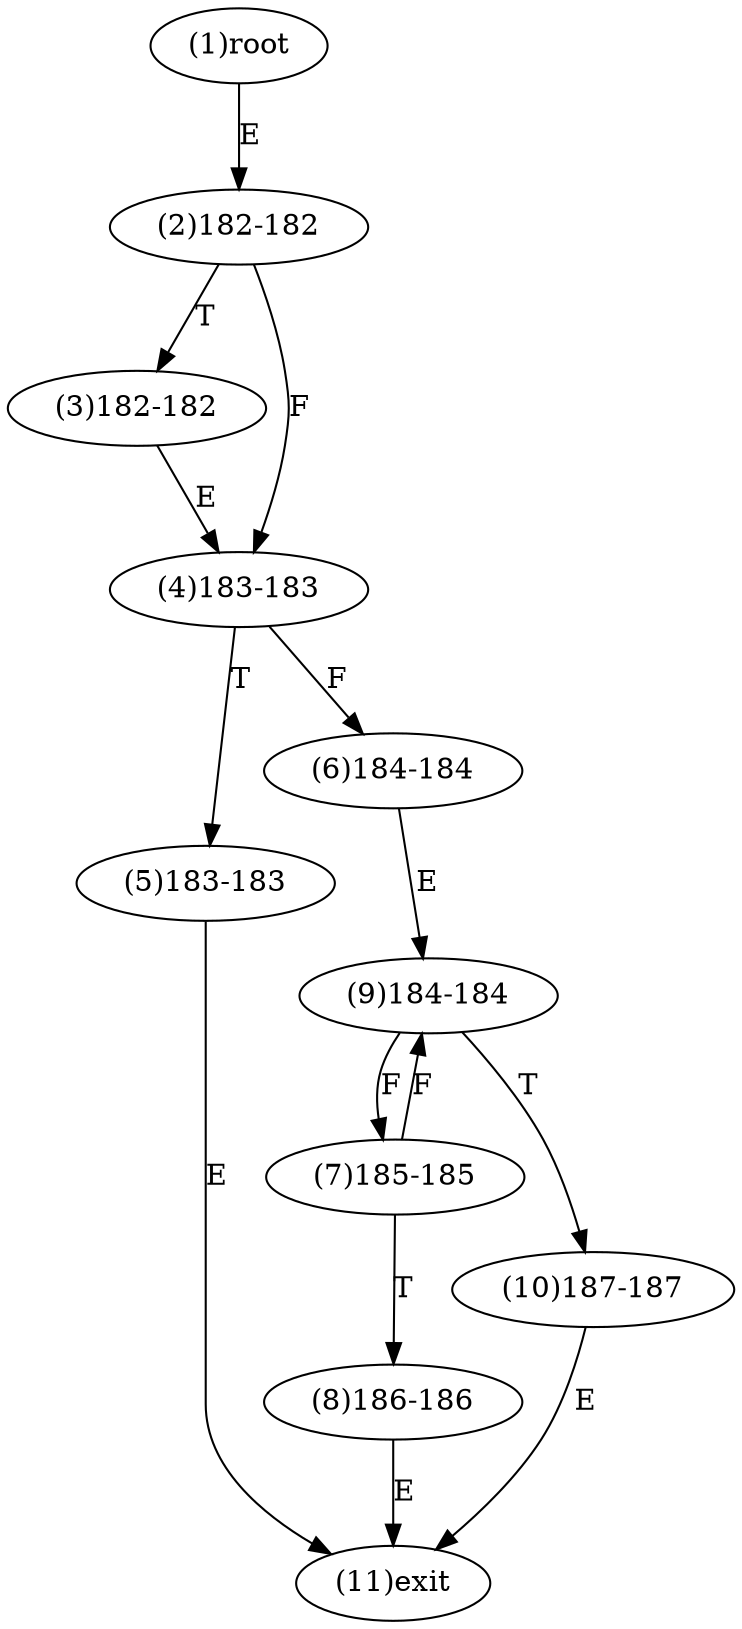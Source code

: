 digraph "" { 
1[ label="(1)root"];
2[ label="(2)182-182"];
3[ label="(3)182-182"];
4[ label="(4)183-183"];
5[ label="(5)183-183"];
6[ label="(6)184-184"];
7[ label="(7)185-185"];
8[ label="(8)186-186"];
9[ label="(9)184-184"];
10[ label="(10)187-187"];
11[ label="(11)exit"];
1->2[ label="E"];
2->4[ label="F"];
2->3[ label="T"];
3->4[ label="E"];
4->6[ label="F"];
4->5[ label="T"];
5->11[ label="E"];
6->9[ label="E"];
7->9[ label="F"];
7->8[ label="T"];
8->11[ label="E"];
9->7[ label="F"];
9->10[ label="T"];
10->11[ label="E"];
}